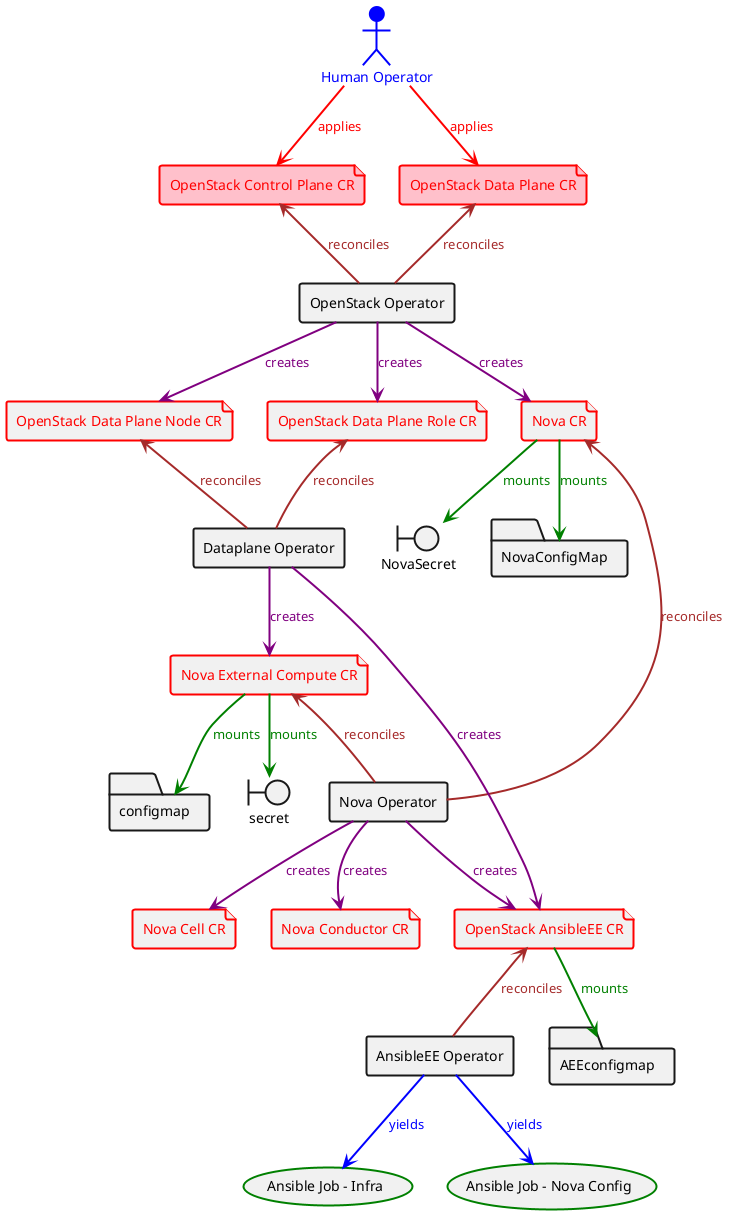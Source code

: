 @startuml
actor "Human Operator" as user #blue;line:blue;line.bold;text:blue

file "OpenStack Control Plane CR" as OCPCR #pink;line:red;line.bold;text:red
file "OpenStack Data Plane CR" as ODPCR #pink;line:red;line.bold;text:red
file "OpenStack Data Plane Node CR" as ODPNCR #line:red;line.bold;text:red
file "OpenStack Data Plane Role CR" as ODPRCR #line:red;line.bold;text:red
file "Nova CR" as NCR #line:red;line.bold;text:red
file "OpenStack AnsibleEE CR" as AEECR #line:red;line.bold;text:red
file "Nova External Compute CR" as NECCR #line:red;line.bold;text:red
file "Nova Cell CR" as NCeCR #line:red;line.bold;text:red
file "Nova Conductor CR" as NCoCR #line:red;line.bold;text:red

rectangle "OpenStack Operator" as OSOp #line.bold
rectangle "Dataplane Operator" as DOp #line.bold
rectangle "Nova Operator" as NOp #line.bold
rectangle "AnsibleEE Operator" as AEEOp #line.bold

usecase "Ansible Job - Infra" as AJI #line:green;line.bold
usecase "Ansible Job - Nova Config" as AJNC #line:green;line.bold

boundary secret #line.bold
boundary NovaSecret #line.bold

folder configmap #line.bold
folder NovaConfigMap #line.bold
folder AEEconfigmap #line.bold

user --> OCPCR #line:red;line.bold;text:red  : applies
user --> ODPCR #line:red;line.bold;text:red  : applies
OCPCR <-- OSOp #line:brown;line.bold;text:brown : reconciles
ODPCR <-- OSOp #line:brown;line.bold;text:brown : reconciles
OSOp --> NCR #line:purple;line.bold;text:purple  : creates
OSOp --> ODPNCR #line:purple;line.bold;text:purple  : creates
OSOp --> ODPRCR #line:purple;line.bold;text:purple  : creates
ODPNCR <-- DOp #line:brown;line.bold;text:brown : reconciles
ODPRCR <-- DOp #line:brown;line.bold;text:brown : reconciles
NCR <-- NOp #line:brown;line.bold;text:brown : reconciles
DOp --> AEECR #line:purple;line.bold;text:purple  : creates
DOp --> NECCR #line:purple;line.bold;text:purple  : creates
AEECR <-- AEEOp #line:brown;line.bold;text:brown : reconciles
NECCR <-- NOp #line:brown;line.bold;text:brown : reconciles
AEEOp --> AJI #line:blue;line.bold;text:blue : yields
AEEOp --> AJNC #line:blue;line.bold;text:blue : yields
NOp --> AEECR #line:purple;line.bold;text:purple  : creates
NOp --> NCeCR #line:purple;line.bold;text:purple  : creates
NOp --> NCoCR #line:purple;line.bold;text:purple  : creates
NCR --> NovaSecret #line:green;line.bold;text:green  : mounts
NCR --> NovaConfigMap #line:green;line.bold;text:green  : mounts
NECCR --> secret #line:green;line.bold;text:green  : mounts
NECCR --> configmap #line:green;line.bold;text:green  : mounts
AEECR --> AEEconfigmap #line:green;line.bold;text:green  : mounts

@enduml
